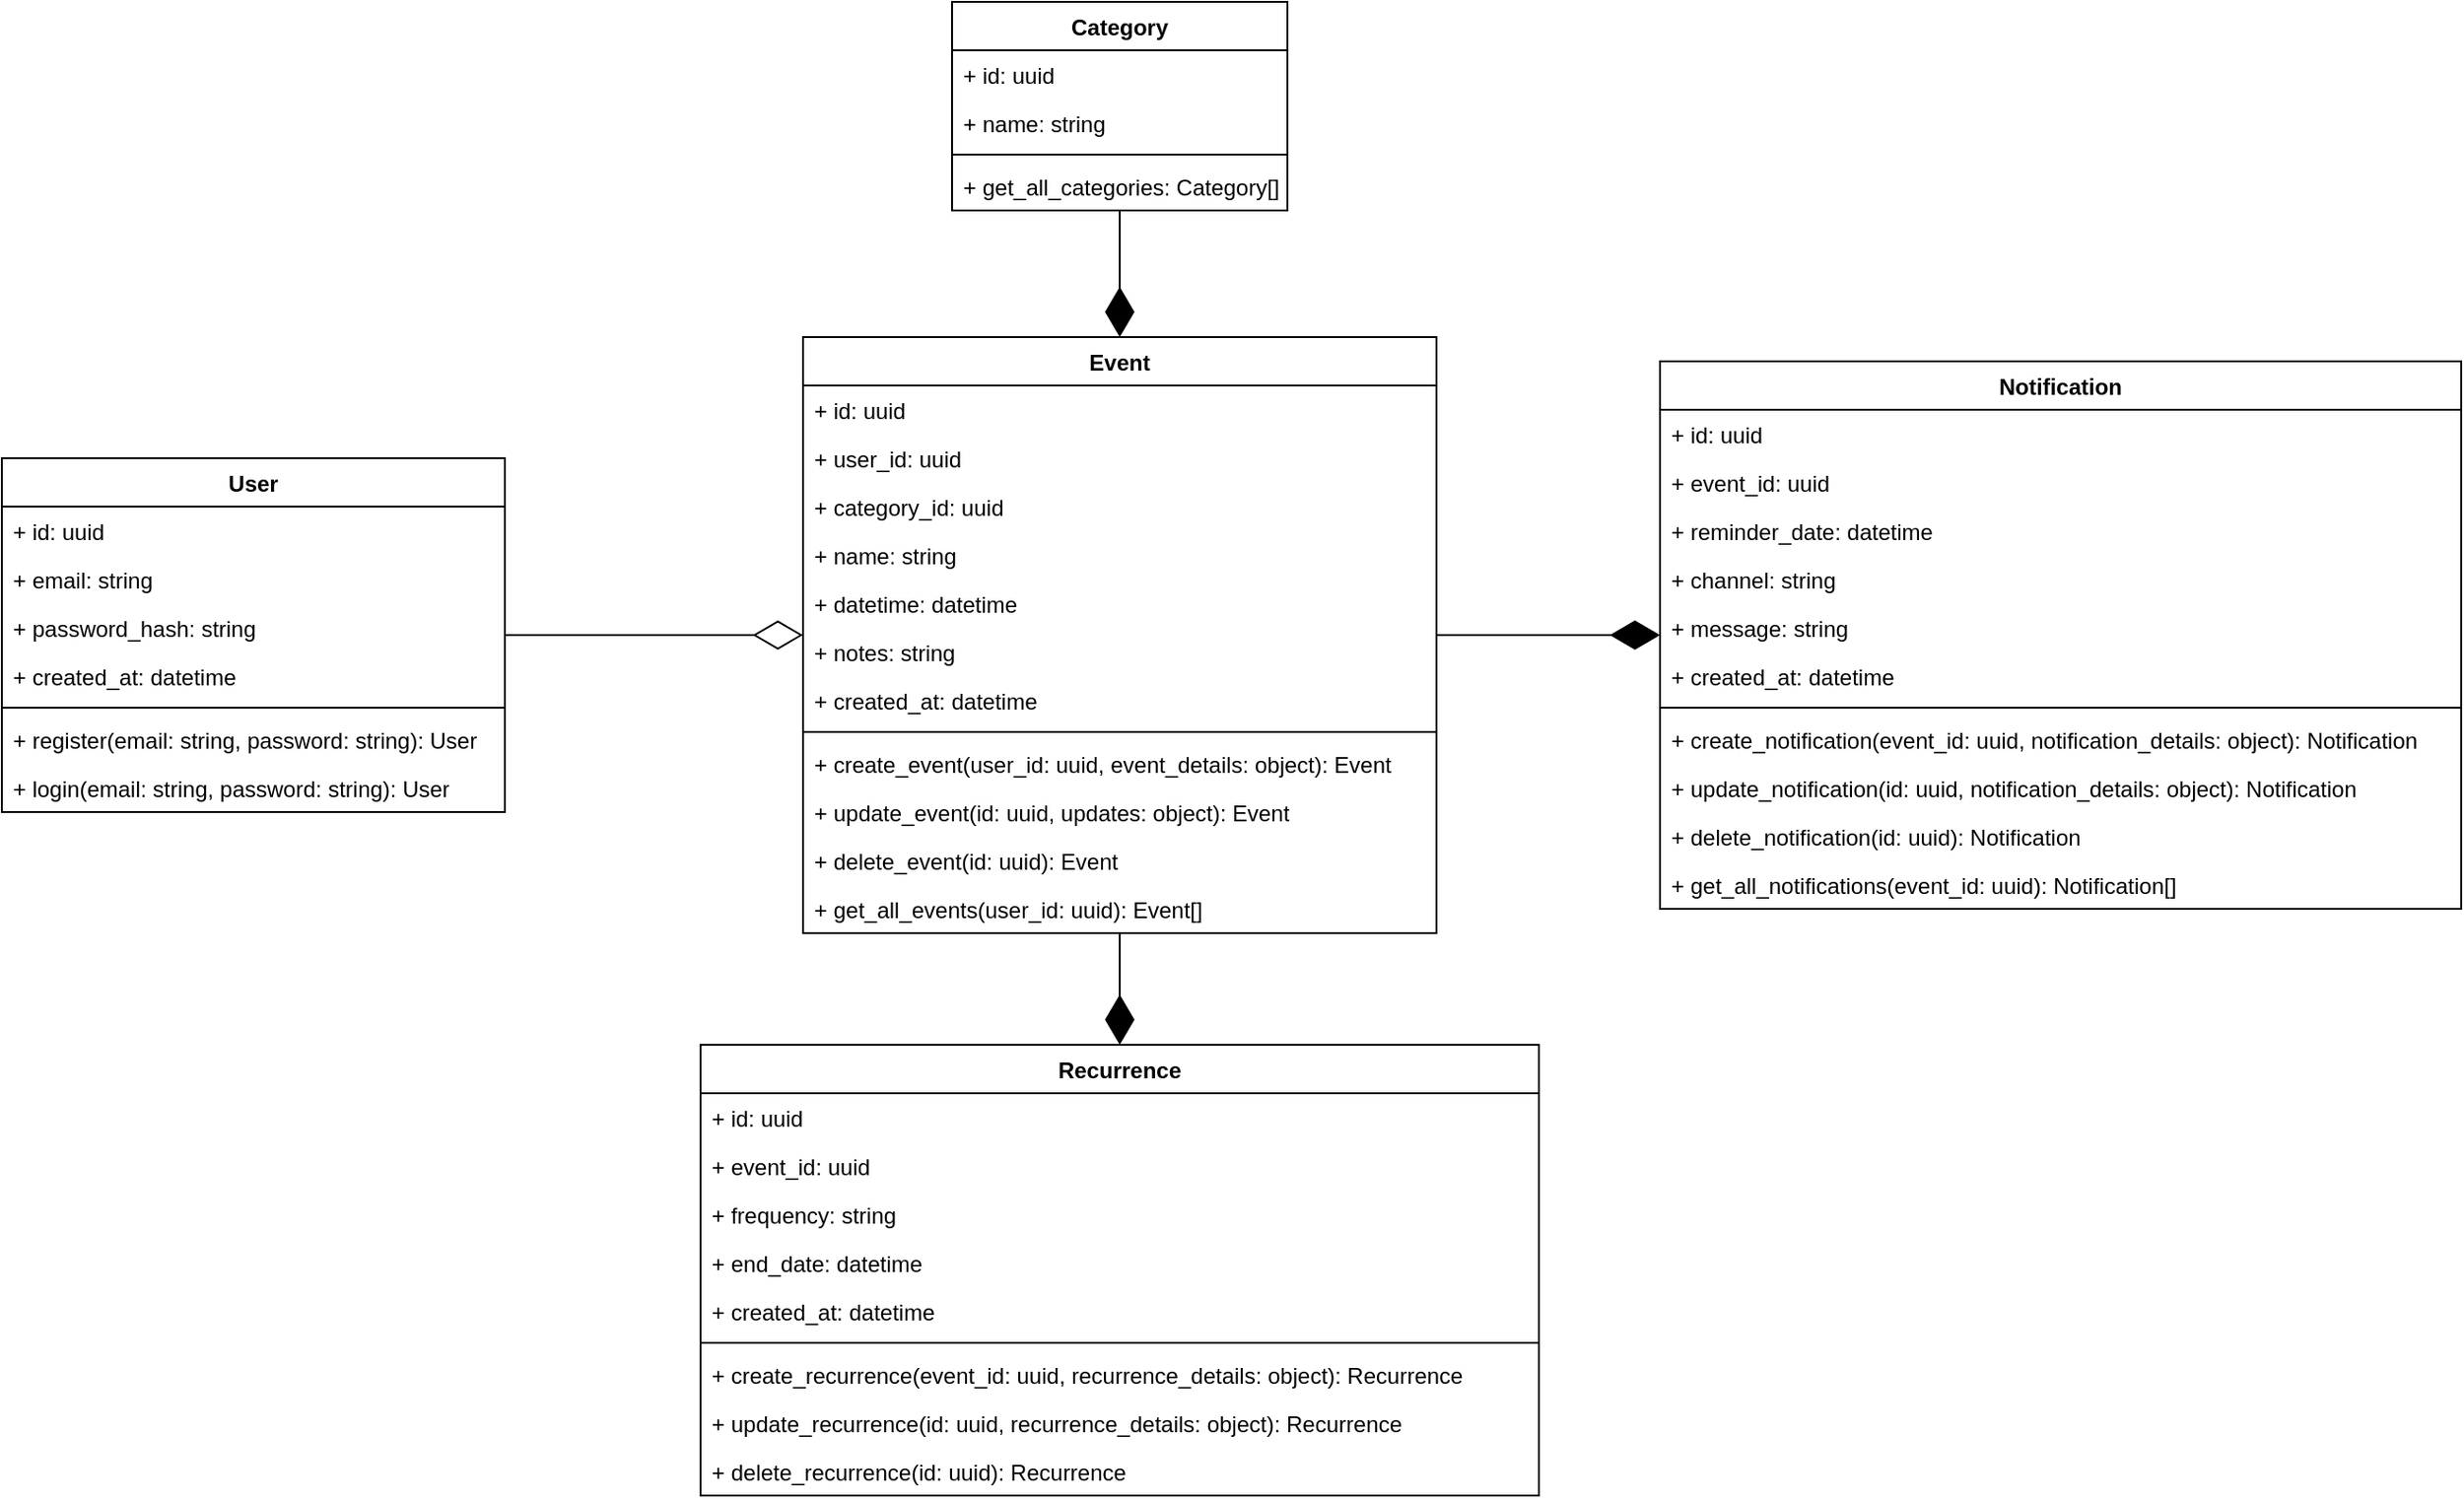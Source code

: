 <mxfile version="25.0.1">
  <diagram name="Page-1" id="Pu_r-P_ex4ftwjsrK4wC">
    <mxGraphModel dx="1687" dy="1843" grid="1" gridSize="10" guides="1" tooltips="1" connect="1" arrows="1" fold="1" page="1" pageScale="1" pageWidth="1100" pageHeight="850" math="0" shadow="0">
      <root>
        <mxCell id="0" />
        <mxCell id="1" parent="0" />
        <mxCell id="fD6BcSrwc5Dvu80XV48s-59" style="edgeStyle=orthogonalEdgeStyle;rounded=0;orthogonalLoop=1;jettySize=auto;html=1;endArrow=diamondThin;endFill=0;strokeWidth=1;endSize=24;" edge="1" parent="1" source="fD6BcSrwc5Dvu80XV48s-1" target="fD6BcSrwc5Dvu80XV48s-11">
          <mxGeometry relative="1" as="geometry" />
        </mxCell>
        <mxCell id="fD6BcSrwc5Dvu80XV48s-1" value="User" style="swimlane;fontStyle=1;align=center;verticalAlign=top;childLayout=stackLayout;horizontal=1;startSize=26;horizontalStack=0;resizeParent=1;resizeParentMax=0;resizeLast=0;collapsible=1;marginBottom=0;whiteSpace=wrap;html=1;" vertex="1" parent="1">
          <mxGeometry x="120" y="175" width="270" height="190" as="geometry" />
        </mxCell>
        <mxCell id="fD6BcSrwc5Dvu80XV48s-5" value="+ id: uuid" style="text;strokeColor=none;fillColor=none;align=left;verticalAlign=top;spacingLeft=4;spacingRight=4;overflow=hidden;rotatable=0;points=[[0,0.5],[1,0.5]];portConstraint=eastwest;whiteSpace=wrap;html=1;" vertex="1" parent="fD6BcSrwc5Dvu80XV48s-1">
          <mxGeometry y="26" width="270" height="26" as="geometry" />
        </mxCell>
        <mxCell id="fD6BcSrwc5Dvu80XV48s-7" value="+ email: string" style="text;strokeColor=none;fillColor=none;align=left;verticalAlign=top;spacingLeft=4;spacingRight=4;overflow=hidden;rotatable=0;points=[[0,0.5],[1,0.5]];portConstraint=eastwest;whiteSpace=wrap;html=1;" vertex="1" parent="fD6BcSrwc5Dvu80XV48s-1">
          <mxGeometry y="52" width="270" height="26" as="geometry" />
        </mxCell>
        <mxCell id="fD6BcSrwc5Dvu80XV48s-6" value="+ password_hash: string&lt;span style=&quot;white-space: pre;&quot;&gt;&#x9;&lt;/span&gt;" style="text;strokeColor=none;fillColor=none;align=left;verticalAlign=top;spacingLeft=4;spacingRight=4;overflow=hidden;rotatable=0;points=[[0,0.5],[1,0.5]];portConstraint=eastwest;whiteSpace=wrap;html=1;" vertex="1" parent="fD6BcSrwc5Dvu80XV48s-1">
          <mxGeometry y="78" width="270" height="26" as="geometry" />
        </mxCell>
        <mxCell id="fD6BcSrwc5Dvu80XV48s-2" value="+ created_at: datetime" style="text;strokeColor=none;fillColor=none;align=left;verticalAlign=top;spacingLeft=4;spacingRight=4;overflow=hidden;rotatable=0;points=[[0,0.5],[1,0.5]];portConstraint=eastwest;whiteSpace=wrap;html=1;" vertex="1" parent="fD6BcSrwc5Dvu80XV48s-1">
          <mxGeometry y="104" width="270" height="26" as="geometry" />
        </mxCell>
        <mxCell id="fD6BcSrwc5Dvu80XV48s-3" value="" style="line;strokeWidth=1;fillColor=none;align=left;verticalAlign=middle;spacingTop=-1;spacingLeft=3;spacingRight=3;rotatable=0;labelPosition=right;points=[];portConstraint=eastwest;strokeColor=inherit;" vertex="1" parent="fD6BcSrwc5Dvu80XV48s-1">
          <mxGeometry y="130" width="270" height="8" as="geometry" />
        </mxCell>
        <mxCell id="fD6BcSrwc5Dvu80XV48s-4" value="+ register(email: string, password: string): User" style="text;strokeColor=none;fillColor=none;align=left;verticalAlign=top;spacingLeft=4;spacingRight=4;overflow=hidden;rotatable=0;points=[[0,0.5],[1,0.5]];portConstraint=eastwest;whiteSpace=wrap;html=1;" vertex="1" parent="fD6BcSrwc5Dvu80XV48s-1">
          <mxGeometry y="138" width="270" height="26" as="geometry" />
        </mxCell>
        <mxCell id="fD6BcSrwc5Dvu80XV48s-8" value="+ login(email: string, password: string): User" style="text;strokeColor=none;fillColor=none;align=left;verticalAlign=top;spacingLeft=4;spacingRight=4;overflow=hidden;rotatable=0;points=[[0,0.5],[1,0.5]];portConstraint=eastwest;whiteSpace=wrap;html=1;" vertex="1" parent="fD6BcSrwc5Dvu80XV48s-1">
          <mxGeometry y="164" width="270" height="26" as="geometry" />
        </mxCell>
        <mxCell id="fD6BcSrwc5Dvu80XV48s-62" style="edgeStyle=orthogonalEdgeStyle;rounded=0;orthogonalLoop=1;jettySize=auto;html=1;endArrow=diamondThin;endFill=1;endSize=24;" edge="1" parent="1" source="fD6BcSrwc5Dvu80XV48s-11" target="fD6BcSrwc5Dvu80XV48s-47">
          <mxGeometry relative="1" as="geometry" />
        </mxCell>
        <mxCell id="fD6BcSrwc5Dvu80XV48s-11" value="Event" style="swimlane;fontStyle=1;align=center;verticalAlign=top;childLayout=stackLayout;horizontal=1;startSize=26;horizontalStack=0;resizeParent=1;resizeParentMax=0;resizeLast=0;collapsible=1;marginBottom=0;whiteSpace=wrap;html=1;" vertex="1" parent="1">
          <mxGeometry x="550" y="110" width="340" height="320" as="geometry" />
        </mxCell>
        <mxCell id="fD6BcSrwc5Dvu80XV48s-12" value="+ id: uuid" style="text;strokeColor=none;fillColor=none;align=left;verticalAlign=top;spacingLeft=4;spacingRight=4;overflow=hidden;rotatable=0;points=[[0,0.5],[1,0.5]];portConstraint=eastwest;whiteSpace=wrap;html=1;" vertex="1" parent="fD6BcSrwc5Dvu80XV48s-11">
          <mxGeometry y="26" width="340" height="26" as="geometry" />
        </mxCell>
        <mxCell id="fD6BcSrwc5Dvu80XV48s-13" value="+ user_id: uuid" style="text;strokeColor=none;fillColor=none;align=left;verticalAlign=top;spacingLeft=4;spacingRight=4;overflow=hidden;rotatable=0;points=[[0,0.5],[1,0.5]];portConstraint=eastwest;whiteSpace=wrap;html=1;" vertex="1" parent="fD6BcSrwc5Dvu80XV48s-11">
          <mxGeometry y="52" width="340" height="26" as="geometry" />
        </mxCell>
        <mxCell id="fD6BcSrwc5Dvu80XV48s-42" value="+ category_id: uuid" style="text;strokeColor=none;fillColor=none;align=left;verticalAlign=top;spacingLeft=4;spacingRight=4;overflow=hidden;rotatable=0;points=[[0,0.5],[1,0.5]];portConstraint=eastwest;whiteSpace=wrap;html=1;" vertex="1" parent="fD6BcSrwc5Dvu80XV48s-11">
          <mxGeometry y="78" width="340" height="26" as="geometry" />
        </mxCell>
        <mxCell id="fD6BcSrwc5Dvu80XV48s-20" value="+ name: string&lt;span style=&quot;white-space: pre;&quot;&gt;&#x9;&lt;/span&gt;" style="text;strokeColor=none;fillColor=none;align=left;verticalAlign=top;spacingLeft=4;spacingRight=4;overflow=hidden;rotatable=0;points=[[0,0.5],[1,0.5]];portConstraint=eastwest;whiteSpace=wrap;html=1;" vertex="1" parent="fD6BcSrwc5Dvu80XV48s-11">
          <mxGeometry y="104" width="340" height="26" as="geometry" />
        </mxCell>
        <mxCell id="fD6BcSrwc5Dvu80XV48s-21" value="+ datetime: datetime" style="text;strokeColor=none;fillColor=none;align=left;verticalAlign=top;spacingLeft=4;spacingRight=4;overflow=hidden;rotatable=0;points=[[0,0.5],[1,0.5]];portConstraint=eastwest;whiteSpace=wrap;html=1;" vertex="1" parent="fD6BcSrwc5Dvu80XV48s-11">
          <mxGeometry y="130" width="340" height="26" as="geometry" />
        </mxCell>
        <mxCell id="fD6BcSrwc5Dvu80XV48s-14" value="+ notes: string&lt;span style=&quot;white-space: pre;&quot;&gt;&#x9;&lt;/span&gt;" style="text;strokeColor=none;fillColor=none;align=left;verticalAlign=top;spacingLeft=4;spacingRight=4;overflow=hidden;rotatable=0;points=[[0,0.5],[1,0.5]];portConstraint=eastwest;whiteSpace=wrap;html=1;" vertex="1" parent="fD6BcSrwc5Dvu80XV48s-11">
          <mxGeometry y="156" width="340" height="26" as="geometry" />
        </mxCell>
        <mxCell id="fD6BcSrwc5Dvu80XV48s-15" value="+ created_at: datetime" style="text;strokeColor=none;fillColor=none;align=left;verticalAlign=top;spacingLeft=4;spacingRight=4;overflow=hidden;rotatable=0;points=[[0,0.5],[1,0.5]];portConstraint=eastwest;whiteSpace=wrap;html=1;" vertex="1" parent="fD6BcSrwc5Dvu80XV48s-11">
          <mxGeometry y="182" width="340" height="26" as="geometry" />
        </mxCell>
        <mxCell id="fD6BcSrwc5Dvu80XV48s-16" value="" style="line;strokeWidth=1;fillColor=none;align=left;verticalAlign=middle;spacingTop=-1;spacingLeft=3;spacingRight=3;rotatable=0;labelPosition=right;points=[];portConstraint=eastwest;strokeColor=inherit;" vertex="1" parent="fD6BcSrwc5Dvu80XV48s-11">
          <mxGeometry y="208" width="340" height="8" as="geometry" />
        </mxCell>
        <mxCell id="fD6BcSrwc5Dvu80XV48s-17" value="+ create_event(user_id: uuid, event_details: object): Event" style="text;strokeColor=none;fillColor=none;align=left;verticalAlign=top;spacingLeft=4;spacingRight=4;overflow=hidden;rotatable=0;points=[[0,0.5],[1,0.5]];portConstraint=eastwest;whiteSpace=wrap;html=1;" vertex="1" parent="fD6BcSrwc5Dvu80XV48s-11">
          <mxGeometry y="216" width="340" height="26" as="geometry" />
        </mxCell>
        <mxCell id="fD6BcSrwc5Dvu80XV48s-18" value="+ update_event(id: uuid, updates: object): Event" style="text;strokeColor=none;fillColor=none;align=left;verticalAlign=top;spacingLeft=4;spacingRight=4;overflow=hidden;rotatable=0;points=[[0,0.5],[1,0.5]];portConstraint=eastwest;whiteSpace=wrap;html=1;" vertex="1" parent="fD6BcSrwc5Dvu80XV48s-11">
          <mxGeometry y="242" width="340" height="26" as="geometry" />
        </mxCell>
        <mxCell id="fD6BcSrwc5Dvu80XV48s-22" value="+ delete_event(id: uuid): Event" style="text;strokeColor=none;fillColor=none;align=left;verticalAlign=top;spacingLeft=4;spacingRight=4;overflow=hidden;rotatable=0;points=[[0,0.5],[1,0.5]];portConstraint=eastwest;whiteSpace=wrap;html=1;" vertex="1" parent="fD6BcSrwc5Dvu80XV48s-11">
          <mxGeometry y="268" width="340" height="26" as="geometry" />
        </mxCell>
        <mxCell id="fD6BcSrwc5Dvu80XV48s-65" value="+ get_all_events(user_id: uuid): Event[]" style="text;strokeColor=none;fillColor=none;align=left;verticalAlign=top;spacingLeft=4;spacingRight=4;overflow=hidden;rotatable=0;points=[[0,0.5],[1,0.5]];portConstraint=eastwest;whiteSpace=wrap;html=1;" vertex="1" parent="fD6BcSrwc5Dvu80XV48s-11">
          <mxGeometry y="294" width="340" height="26" as="geometry" />
        </mxCell>
        <mxCell id="fD6BcSrwc5Dvu80XV48s-23" value="Notification" style="swimlane;fontStyle=1;align=center;verticalAlign=top;childLayout=stackLayout;horizontal=1;startSize=26;horizontalStack=0;resizeParent=1;resizeParentMax=0;resizeLast=0;collapsible=1;marginBottom=0;whiteSpace=wrap;html=1;" vertex="1" parent="1">
          <mxGeometry x="1010" y="123" width="430" height="294" as="geometry" />
        </mxCell>
        <mxCell id="fD6BcSrwc5Dvu80XV48s-24" value="+ id: uuid" style="text;strokeColor=none;fillColor=none;align=left;verticalAlign=top;spacingLeft=4;spacingRight=4;overflow=hidden;rotatable=0;points=[[0,0.5],[1,0.5]];portConstraint=eastwest;whiteSpace=wrap;html=1;" vertex="1" parent="fD6BcSrwc5Dvu80XV48s-23">
          <mxGeometry y="26" width="430" height="26" as="geometry" />
        </mxCell>
        <mxCell id="fD6BcSrwc5Dvu80XV48s-25" value="+ event_id: uuid" style="text;strokeColor=none;fillColor=none;align=left;verticalAlign=top;spacingLeft=4;spacingRight=4;overflow=hidden;rotatable=0;points=[[0,0.5],[1,0.5]];portConstraint=eastwest;whiteSpace=wrap;html=1;" vertex="1" parent="fD6BcSrwc5Dvu80XV48s-23">
          <mxGeometry y="52" width="430" height="26" as="geometry" />
        </mxCell>
        <mxCell id="fD6BcSrwc5Dvu80XV48s-26" value="+ reminder_date: datetime" style="text;strokeColor=none;fillColor=none;align=left;verticalAlign=top;spacingLeft=4;spacingRight=4;overflow=hidden;rotatable=0;points=[[0,0.5],[1,0.5]];portConstraint=eastwest;whiteSpace=wrap;html=1;" vertex="1" parent="fD6BcSrwc5Dvu80XV48s-23">
          <mxGeometry y="78" width="430" height="26" as="geometry" />
        </mxCell>
        <mxCell id="fD6BcSrwc5Dvu80XV48s-31" value="+ channel: string" style="text;strokeColor=none;fillColor=none;align=left;verticalAlign=top;spacingLeft=4;spacingRight=4;overflow=hidden;rotatable=0;points=[[0,0.5],[1,0.5]];portConstraint=eastwest;whiteSpace=wrap;html=1;" vertex="1" parent="fD6BcSrwc5Dvu80XV48s-23">
          <mxGeometry y="104" width="430" height="26" as="geometry" />
        </mxCell>
        <mxCell id="fD6BcSrwc5Dvu80XV48s-44" value="+ message: string" style="text;strokeColor=none;fillColor=none;align=left;verticalAlign=top;spacingLeft=4;spacingRight=4;overflow=hidden;rotatable=0;points=[[0,0.5],[1,0.5]];portConstraint=eastwest;whiteSpace=wrap;html=1;" vertex="1" parent="fD6BcSrwc5Dvu80XV48s-23">
          <mxGeometry y="130" width="430" height="26" as="geometry" />
        </mxCell>
        <mxCell id="fD6BcSrwc5Dvu80XV48s-27" value="+ created_at: datetime" style="text;strokeColor=none;fillColor=none;align=left;verticalAlign=top;spacingLeft=4;spacingRight=4;overflow=hidden;rotatable=0;points=[[0,0.5],[1,0.5]];portConstraint=eastwest;whiteSpace=wrap;html=1;" vertex="1" parent="fD6BcSrwc5Dvu80XV48s-23">
          <mxGeometry y="156" width="430" height="26" as="geometry" />
        </mxCell>
        <mxCell id="fD6BcSrwc5Dvu80XV48s-28" value="" style="line;strokeWidth=1;fillColor=none;align=left;verticalAlign=middle;spacingTop=-1;spacingLeft=3;spacingRight=3;rotatable=0;labelPosition=right;points=[];portConstraint=eastwest;strokeColor=inherit;" vertex="1" parent="fD6BcSrwc5Dvu80XV48s-23">
          <mxGeometry y="182" width="430" height="8" as="geometry" />
        </mxCell>
        <mxCell id="fD6BcSrwc5Dvu80XV48s-29" value="+ create_notification(event_id: uuid, notification_details: object): Notification" style="text;strokeColor=none;fillColor=none;align=left;verticalAlign=top;spacingLeft=4;spacingRight=4;overflow=hidden;rotatable=0;points=[[0,0.5],[1,0.5]];portConstraint=eastwest;whiteSpace=wrap;html=1;" vertex="1" parent="fD6BcSrwc5Dvu80XV48s-23">
          <mxGeometry y="190" width="430" height="26" as="geometry" />
        </mxCell>
        <mxCell id="fD6BcSrwc5Dvu80XV48s-45" value="+ update_notification(id: uuid, notification_details: object): Notification" style="text;strokeColor=none;fillColor=none;align=left;verticalAlign=top;spacingLeft=4;spacingRight=4;overflow=hidden;rotatable=0;points=[[0,0.5],[1,0.5]];portConstraint=eastwest;whiteSpace=wrap;html=1;" vertex="1" parent="fD6BcSrwc5Dvu80XV48s-23">
          <mxGeometry y="216" width="430" height="26" as="geometry" />
        </mxCell>
        <mxCell id="fD6BcSrwc5Dvu80XV48s-46" value="+ delete_notification(id: uuid): Notification" style="text;strokeColor=none;fillColor=none;align=left;verticalAlign=top;spacingLeft=4;spacingRight=4;overflow=hidden;rotatable=0;points=[[0,0.5],[1,0.5]];portConstraint=eastwest;whiteSpace=wrap;html=1;" vertex="1" parent="fD6BcSrwc5Dvu80XV48s-23">
          <mxGeometry y="242" width="430" height="26" as="geometry" />
        </mxCell>
        <mxCell id="fD6BcSrwc5Dvu80XV48s-67" value="+ get_all_notifications(event_id: uuid): Notification[]" style="text;strokeColor=none;fillColor=none;align=left;verticalAlign=top;spacingLeft=4;spacingRight=4;overflow=hidden;rotatable=0;points=[[0,0.5],[1,0.5]];portConstraint=eastwest;whiteSpace=wrap;html=1;" vertex="1" parent="fD6BcSrwc5Dvu80XV48s-23">
          <mxGeometry y="268" width="430" height="26" as="geometry" />
        </mxCell>
        <mxCell id="fD6BcSrwc5Dvu80XV48s-63" style="edgeStyle=orthogonalEdgeStyle;rounded=0;orthogonalLoop=1;jettySize=auto;html=1;endSize=24;endArrow=diamondThin;endFill=1;" edge="1" parent="1" source="fD6BcSrwc5Dvu80XV48s-32" target="fD6BcSrwc5Dvu80XV48s-11">
          <mxGeometry relative="1" as="geometry" />
        </mxCell>
        <mxCell id="fD6BcSrwc5Dvu80XV48s-32" value="Category" style="swimlane;fontStyle=1;align=center;verticalAlign=top;childLayout=stackLayout;horizontal=1;startSize=26;horizontalStack=0;resizeParent=1;resizeParentMax=0;resizeLast=0;collapsible=1;marginBottom=0;whiteSpace=wrap;html=1;" vertex="1" parent="1">
          <mxGeometry x="630" y="-70" width="180" height="112" as="geometry" />
        </mxCell>
        <mxCell id="fD6BcSrwc5Dvu80XV48s-33" value="+ id: uuid" style="text;strokeColor=none;fillColor=none;align=left;verticalAlign=top;spacingLeft=4;spacingRight=4;overflow=hidden;rotatable=0;points=[[0,0.5],[1,0.5]];portConstraint=eastwest;whiteSpace=wrap;html=1;" vertex="1" parent="fD6BcSrwc5Dvu80XV48s-32">
          <mxGeometry y="26" width="180" height="26" as="geometry" />
        </mxCell>
        <mxCell id="fD6BcSrwc5Dvu80XV48s-36" value="+ name: string" style="text;strokeColor=none;fillColor=none;align=left;verticalAlign=top;spacingLeft=4;spacingRight=4;overflow=hidden;rotatable=0;points=[[0,0.5],[1,0.5]];portConstraint=eastwest;whiteSpace=wrap;html=1;" vertex="1" parent="fD6BcSrwc5Dvu80XV48s-32">
          <mxGeometry y="52" width="180" height="26" as="geometry" />
        </mxCell>
        <mxCell id="fD6BcSrwc5Dvu80XV48s-38" value="" style="line;strokeWidth=1;fillColor=none;align=left;verticalAlign=middle;spacingTop=-1;spacingLeft=3;spacingRight=3;rotatable=0;labelPosition=right;points=[];portConstraint=eastwest;strokeColor=inherit;" vertex="1" parent="fD6BcSrwc5Dvu80XV48s-32">
          <mxGeometry y="78" width="180" height="8" as="geometry" />
        </mxCell>
        <mxCell id="fD6BcSrwc5Dvu80XV48s-66" value="+ get_all_categories: Category[]" style="text;strokeColor=none;fillColor=none;align=left;verticalAlign=top;spacingLeft=4;spacingRight=4;overflow=hidden;rotatable=0;points=[[0,0.5],[1,0.5]];portConstraint=eastwest;whiteSpace=wrap;html=1;" vertex="1" parent="fD6BcSrwc5Dvu80XV48s-32">
          <mxGeometry y="86" width="180" height="26" as="geometry" />
        </mxCell>
        <mxCell id="fD6BcSrwc5Dvu80XV48s-47" value="Recurrence" style="swimlane;fontStyle=1;align=center;verticalAlign=top;childLayout=stackLayout;horizontal=1;startSize=26;horizontalStack=0;resizeParent=1;resizeParentMax=0;resizeLast=0;collapsible=1;marginBottom=0;whiteSpace=wrap;html=1;" vertex="1" parent="1">
          <mxGeometry x="495" y="490" width="450" height="242" as="geometry" />
        </mxCell>
        <mxCell id="fD6BcSrwc5Dvu80XV48s-48" value="+ id: uuid" style="text;strokeColor=none;fillColor=none;align=left;verticalAlign=top;spacingLeft=4;spacingRight=4;overflow=hidden;rotatable=0;points=[[0,0.5],[1,0.5]];portConstraint=eastwest;whiteSpace=wrap;html=1;" vertex="1" parent="fD6BcSrwc5Dvu80XV48s-47">
          <mxGeometry y="26" width="450" height="26" as="geometry" />
        </mxCell>
        <mxCell id="fD6BcSrwc5Dvu80XV48s-49" value="+ event_id: uuid" style="text;strokeColor=none;fillColor=none;align=left;verticalAlign=top;spacingLeft=4;spacingRight=4;overflow=hidden;rotatable=0;points=[[0,0.5],[1,0.5]];portConstraint=eastwest;whiteSpace=wrap;html=1;" vertex="1" parent="fD6BcSrwc5Dvu80XV48s-47">
          <mxGeometry y="52" width="450" height="26" as="geometry" />
        </mxCell>
        <mxCell id="fD6BcSrwc5Dvu80XV48s-50" value="+ frequency: string" style="text;strokeColor=none;fillColor=none;align=left;verticalAlign=top;spacingLeft=4;spacingRight=4;overflow=hidden;rotatable=0;points=[[0,0.5],[1,0.5]];portConstraint=eastwest;whiteSpace=wrap;html=1;" vertex="1" parent="fD6BcSrwc5Dvu80XV48s-47">
          <mxGeometry y="78" width="450" height="26" as="geometry" />
        </mxCell>
        <mxCell id="fD6BcSrwc5Dvu80XV48s-51" value="+ end_date: datetime" style="text;strokeColor=none;fillColor=none;align=left;verticalAlign=top;spacingLeft=4;spacingRight=4;overflow=hidden;rotatable=0;points=[[0,0.5],[1,0.5]];portConstraint=eastwest;whiteSpace=wrap;html=1;" vertex="1" parent="fD6BcSrwc5Dvu80XV48s-47">
          <mxGeometry y="104" width="450" height="26" as="geometry" />
        </mxCell>
        <mxCell id="fD6BcSrwc5Dvu80XV48s-53" value="+ created_at: datetime" style="text;strokeColor=none;fillColor=none;align=left;verticalAlign=top;spacingLeft=4;spacingRight=4;overflow=hidden;rotatable=0;points=[[0,0.5],[1,0.5]];portConstraint=eastwest;whiteSpace=wrap;html=1;" vertex="1" parent="fD6BcSrwc5Dvu80XV48s-47">
          <mxGeometry y="130" width="450" height="26" as="geometry" />
        </mxCell>
        <mxCell id="fD6BcSrwc5Dvu80XV48s-54" value="" style="line;strokeWidth=1;fillColor=none;align=left;verticalAlign=middle;spacingTop=-1;spacingLeft=3;spacingRight=3;rotatable=0;labelPosition=right;points=[];portConstraint=eastwest;strokeColor=inherit;" vertex="1" parent="fD6BcSrwc5Dvu80XV48s-47">
          <mxGeometry y="156" width="450" height="8" as="geometry" />
        </mxCell>
        <mxCell id="fD6BcSrwc5Dvu80XV48s-55" value="+ create_recurrence(event_id: uuid, recurrence_details: object): Recurrence" style="text;strokeColor=none;fillColor=none;align=left;verticalAlign=top;spacingLeft=4;spacingRight=4;overflow=hidden;rotatable=0;points=[[0,0.5],[1,0.5]];portConstraint=eastwest;whiteSpace=wrap;html=1;" vertex="1" parent="fD6BcSrwc5Dvu80XV48s-47">
          <mxGeometry y="164" width="450" height="26" as="geometry" />
        </mxCell>
        <mxCell id="fD6BcSrwc5Dvu80XV48s-56" value="+ update_recurrence(id: uuid, recurrence_details: object): Recurrence" style="text;strokeColor=none;fillColor=none;align=left;verticalAlign=top;spacingLeft=4;spacingRight=4;overflow=hidden;rotatable=0;points=[[0,0.5],[1,0.5]];portConstraint=eastwest;whiteSpace=wrap;html=1;" vertex="1" parent="fD6BcSrwc5Dvu80XV48s-47">
          <mxGeometry y="190" width="450" height="26" as="geometry" />
        </mxCell>
        <mxCell id="fD6BcSrwc5Dvu80XV48s-58" value="+ delete_recurrence(id: uuid): Recurrence" style="text;strokeColor=none;fillColor=none;align=left;verticalAlign=top;spacingLeft=4;spacingRight=4;overflow=hidden;rotatable=0;points=[[0,0.5],[1,0.5]];portConstraint=eastwest;whiteSpace=wrap;html=1;" vertex="1" parent="fD6BcSrwc5Dvu80XV48s-47">
          <mxGeometry y="216" width="450" height="26" as="geometry" />
        </mxCell>
        <mxCell id="fD6BcSrwc5Dvu80XV48s-60" style="edgeStyle=orthogonalEdgeStyle;rounded=0;orthogonalLoop=1;jettySize=auto;html=1;endArrow=diamondThin;endFill=1;sourcePerimeterSpacing=0;startSize=6;endSize=24;" edge="1" parent="1" source="fD6BcSrwc5Dvu80XV48s-11" target="fD6BcSrwc5Dvu80XV48s-23">
          <mxGeometry relative="1" as="geometry" />
        </mxCell>
      </root>
    </mxGraphModel>
  </diagram>
</mxfile>
